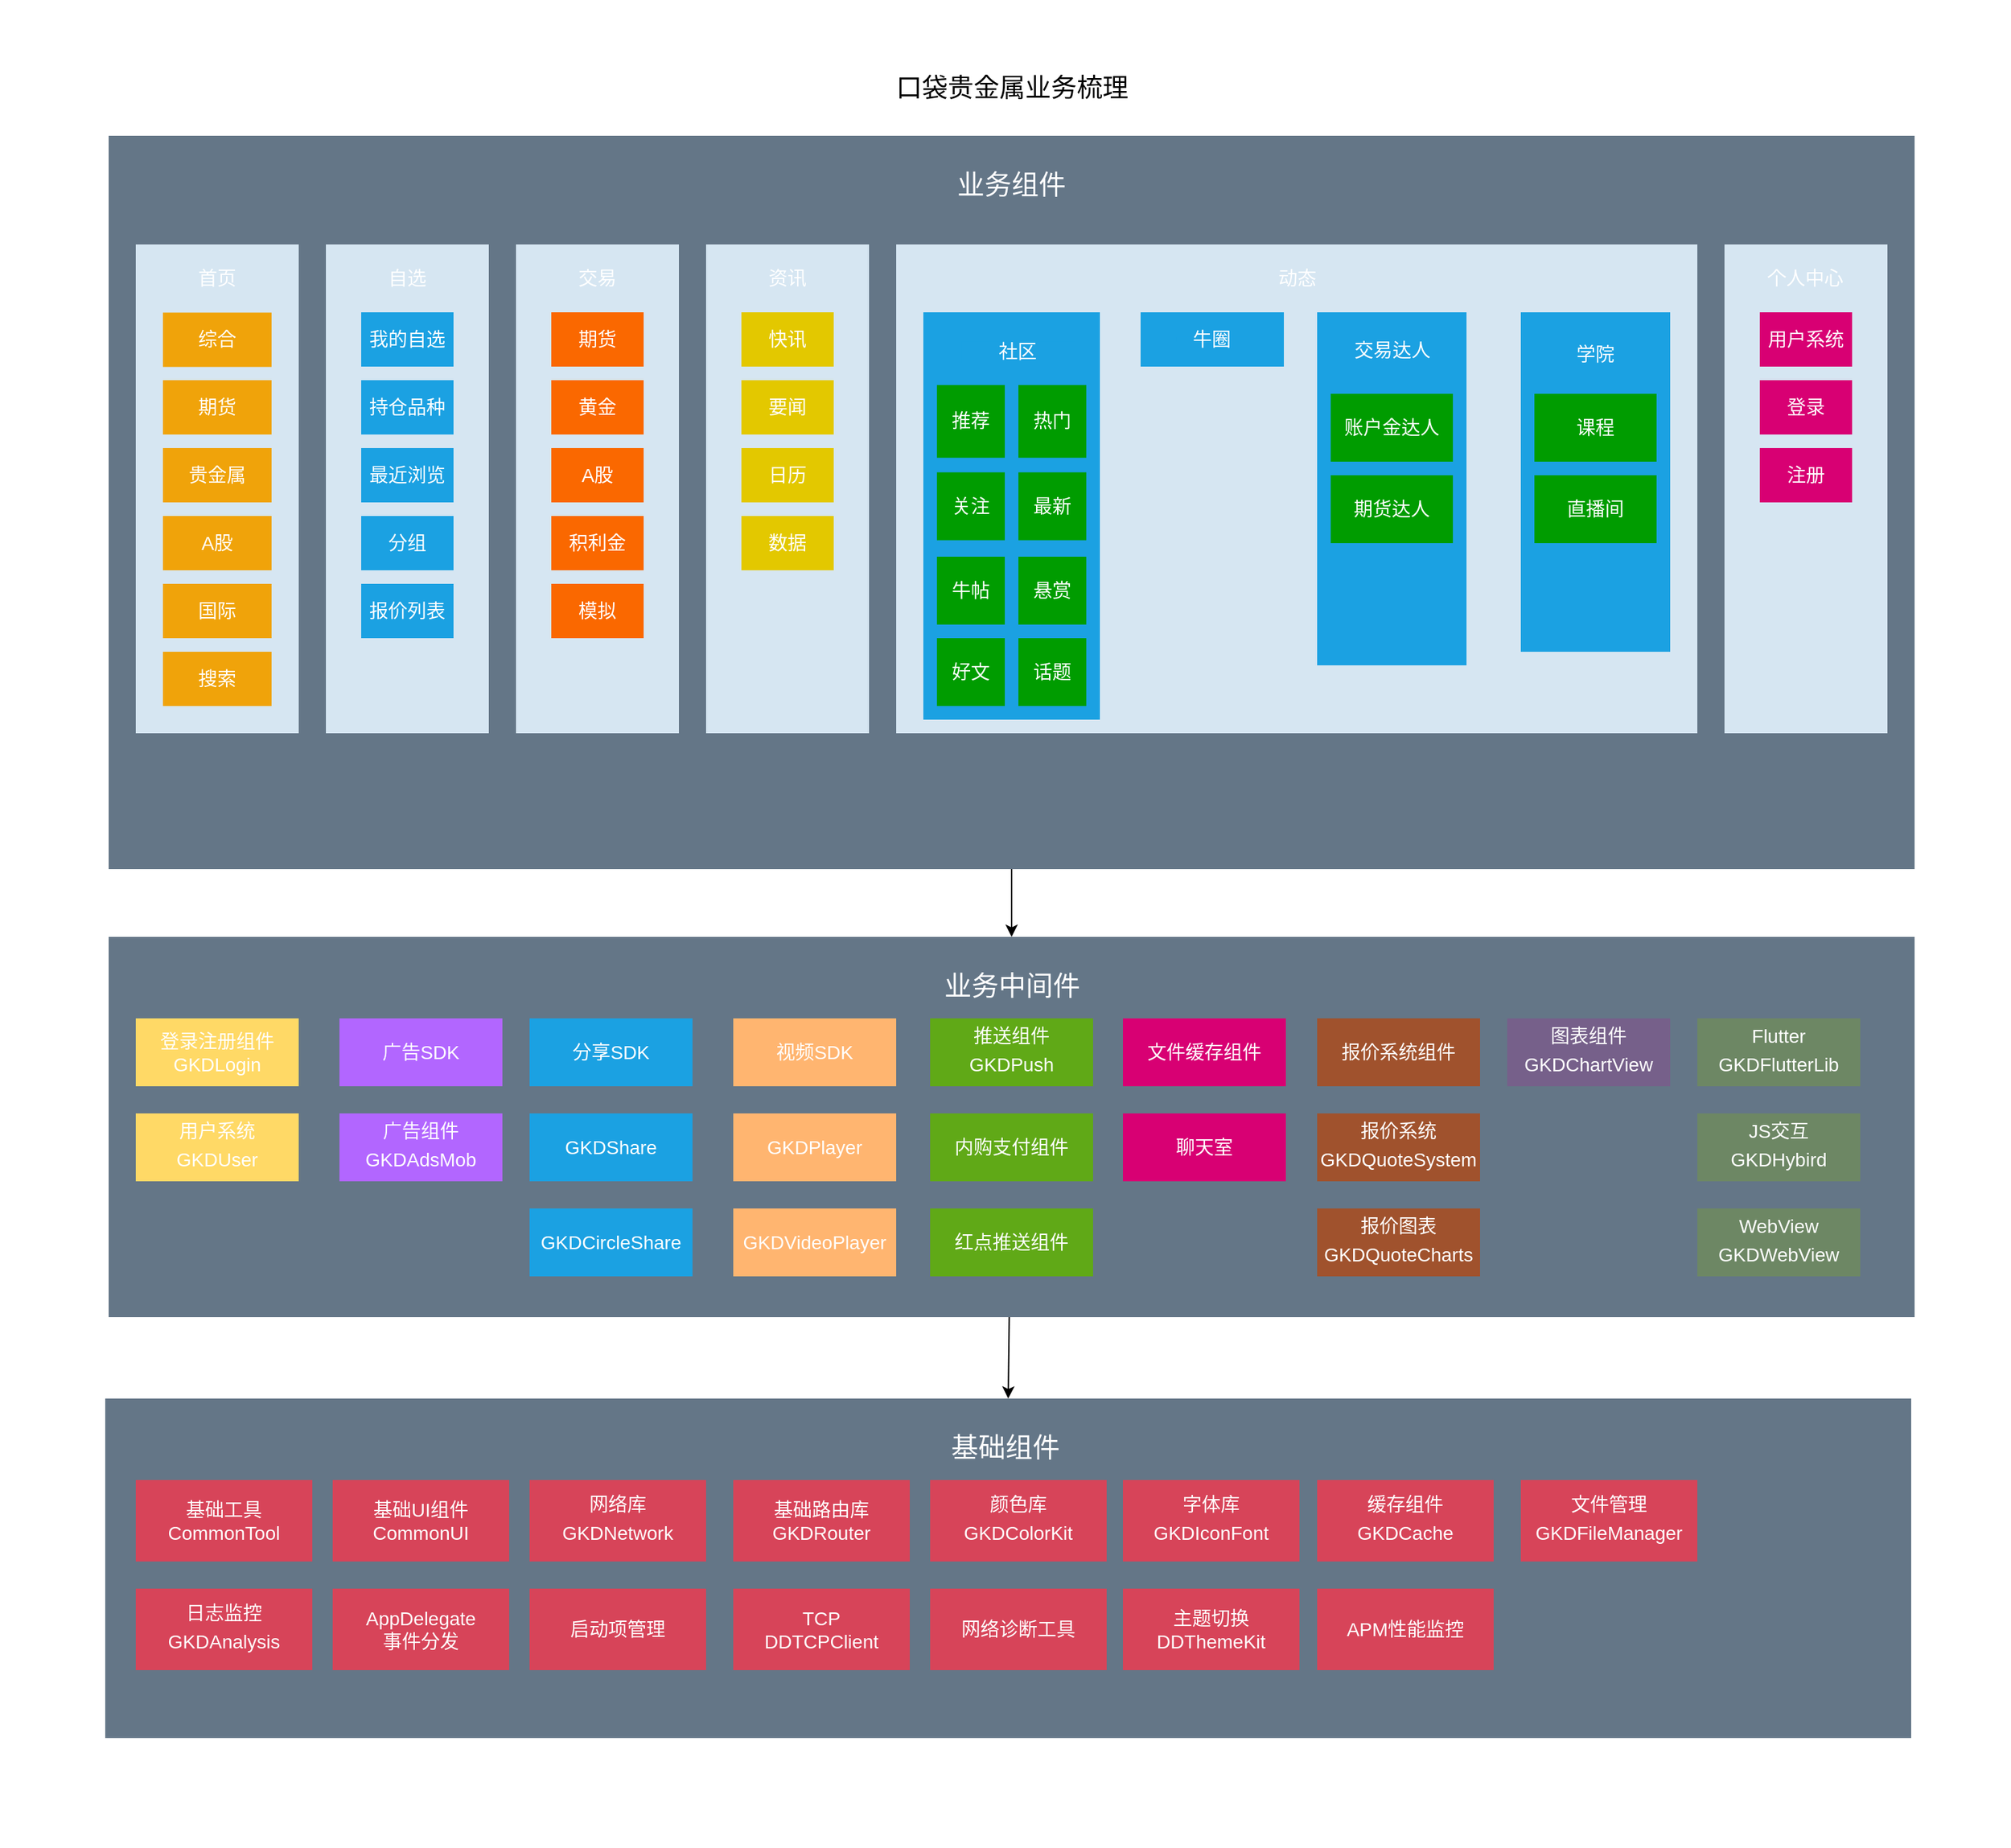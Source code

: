 <mxfile version="17.4.0" type="github">
  <diagram id="31p98_oL__xW8jrO6pc7" name="第 1 页">
    <mxGraphModel dx="1859" dy="2147" grid="1" gridSize="10" guides="1" tooltips="1" connect="1" arrows="1" fold="1" page="1" pageScale="1" pageWidth="827" pageHeight="1169" math="0" shadow="0">
      <root>
        <mxCell id="0" />
        <mxCell id="1" parent="0" />
        <mxCell id="XOXXFUQoiVnGKIvhB3Gf-1" value="" style="rounded=0;whiteSpace=wrap;html=1;fillColor=#647687;strokeColor=none;fontColor=#ffffff;" vertex="1" parent="1">
          <mxGeometry x="80" y="80" width="1330" height="540" as="geometry" />
        </mxCell>
        <mxCell id="XOXXFUQoiVnGKIvhB3Gf-2" value="" style="rounded=0;whiteSpace=wrap;html=1;fillColor=#647687;strokeColor=none;fontColor=#333333;" vertex="1" parent="1">
          <mxGeometry x="80" y="670" width="1330" height="280" as="geometry" />
        </mxCell>
        <mxCell id="XOXXFUQoiVnGKIvhB3Gf-3" value="" style="rounded=0;whiteSpace=wrap;html=1;fillColor=#647687;strokeColor=none;fontColor=#333333;" vertex="1" parent="1">
          <mxGeometry x="77.5" y="1010" width="1330" height="250" as="geometry" />
        </mxCell>
        <mxCell id="XOXXFUQoiVnGKIvhB3Gf-4" style="edgeStyle=orthogonalEdgeStyle;rounded=0;orthogonalLoop=1;jettySize=auto;html=1;exitX=0.5;exitY=1;exitDx=0;exitDy=0;" edge="1" parent="1" source="XOXXFUQoiVnGKIvhB3Gf-1" target="XOXXFUQoiVnGKIvhB3Gf-1">
          <mxGeometry relative="1" as="geometry" />
        </mxCell>
        <mxCell id="XOXXFUQoiVnGKIvhB3Gf-5" value="" style="endArrow=classic;html=1;rounded=0;entryX=0.5;entryY=0;entryDx=0;entryDy=0;" edge="1" parent="1" source="XOXXFUQoiVnGKIvhB3Gf-1" target="XOXXFUQoiVnGKIvhB3Gf-2">
          <mxGeometry width="50" height="50" relative="1" as="geometry">
            <mxPoint x="390" y="420" as="sourcePoint" />
            <mxPoint x="420" y="630" as="targetPoint" />
          </mxGeometry>
        </mxCell>
        <mxCell id="XOXXFUQoiVnGKIvhB3Gf-6" value="" style="endArrow=classic;html=1;rounded=0;entryX=0.5;entryY=0;entryDx=0;entryDy=0;" edge="1" parent="1" source="XOXXFUQoiVnGKIvhB3Gf-2" target="XOXXFUQoiVnGKIvhB3Gf-3">
          <mxGeometry width="50" height="50" relative="1" as="geometry">
            <mxPoint x="419.5" y="920" as="sourcePoint" />
            <mxPoint x="419.5" y="1000" as="targetPoint" />
          </mxGeometry>
        </mxCell>
        <mxCell id="XOXXFUQoiVnGKIvhB3Gf-7" value="&lt;font style=&quot;font-size: 19px&quot;&gt;口袋贵金属业务梳理&lt;/font&gt;" style="text;html=1;strokeColor=none;fillColor=none;align=center;verticalAlign=middle;whiteSpace=wrap;rounded=0;" vertex="1" parent="1">
          <mxGeometry x="622.5" y="30" width="245" height="30" as="geometry" />
        </mxCell>
        <mxCell id="XOXXFUQoiVnGKIvhB3Gf-8" value="&lt;font style=&quot;font-size: 20px;&quot;&gt;业务组件&lt;/font&gt;" style="text;html=1;strokeColor=none;fillColor=none;align=center;verticalAlign=middle;whiteSpace=wrap;rounded=0;fontSize=20;fontColor=#FFFFFF;" vertex="1" parent="1">
          <mxGeometry x="680" y="100" width="130" height="30" as="geometry" />
        </mxCell>
        <mxCell id="XOXXFUQoiVnGKIvhB3Gf-31" value="" style="group" vertex="1" connectable="0" parent="1">
          <mxGeometry x="100" y="160" width="100" height="360" as="geometry" />
        </mxCell>
        <mxCell id="XOXXFUQoiVnGKIvhB3Gf-9" value="" style="rounded=0;whiteSpace=wrap;html=1;fontSize=17;fontColor=#333333;fillColor=#D6E6F2;strokeColor=none;" vertex="1" parent="XOXXFUQoiVnGKIvhB3Gf-31">
          <mxGeometry width="120" height="360.0" as="geometry" />
        </mxCell>
        <mxCell id="XOXXFUQoiVnGKIvhB3Gf-10" value="&lt;font style=&quot;font-size: 14px&quot; color=&quot;#ffffff&quot;&gt;首页&lt;/font&gt;" style="text;html=1;strokeColor=none;fillColor=none;align=center;verticalAlign=middle;whiteSpace=wrap;rounded=0;fontSize=17;fontColor=#000000;" vertex="1" parent="XOXXFUQoiVnGKIvhB3Gf-31">
          <mxGeometry x="45" y="10" width="30" height="30" as="geometry" />
        </mxCell>
        <mxCell id="XOXXFUQoiVnGKIvhB3Gf-163" value="&lt;font color=&quot;#ffffff&quot;&gt;综合&lt;/font&gt;" style="text;html=1;strokeColor=none;fillColor=#f0a30a;align=center;verticalAlign=middle;whiteSpace=wrap;rounded=0;glass=0;fontSize=14;fontColor=#000000;" vertex="1" parent="XOXXFUQoiVnGKIvhB3Gf-31">
          <mxGeometry x="20" y="50.233" width="80" height="40" as="geometry" />
        </mxCell>
        <mxCell id="XOXXFUQoiVnGKIvhB3Gf-165" value="&lt;font color=&quot;#ffffff&quot;&gt;期货&lt;/font&gt;" style="text;html=1;strokeColor=none;fillColor=#f0a30a;align=center;verticalAlign=middle;whiteSpace=wrap;rounded=0;glass=0;fontSize=14;fontColor=#000000;" vertex="1" parent="XOXXFUQoiVnGKIvhB3Gf-31">
          <mxGeometry x="20" y="100" width="80" height="40" as="geometry" />
        </mxCell>
        <mxCell id="XOXXFUQoiVnGKIvhB3Gf-167" value="&lt;font color=&quot;#ffffff&quot;&gt;贵金属&lt;/font&gt;" style="text;html=1;strokeColor=none;fillColor=#f0a30a;align=center;verticalAlign=middle;whiteSpace=wrap;rounded=0;glass=0;fontSize=14;fontColor=#000000;" vertex="1" parent="XOXXFUQoiVnGKIvhB3Gf-31">
          <mxGeometry x="20" y="150" width="80" height="40" as="geometry" />
        </mxCell>
        <mxCell id="XOXXFUQoiVnGKIvhB3Gf-168" value="&lt;font color=&quot;#ffffff&quot;&gt;A股&lt;/font&gt;" style="text;html=1;strokeColor=none;fillColor=#f0a30a;align=center;verticalAlign=middle;whiteSpace=wrap;rounded=0;glass=0;fontSize=14;fontColor=#000000;" vertex="1" parent="XOXXFUQoiVnGKIvhB3Gf-31">
          <mxGeometry x="20" y="200" width="80" height="40" as="geometry" />
        </mxCell>
        <mxCell id="XOXXFUQoiVnGKIvhB3Gf-169" value="&lt;font color=&quot;#ffffff&quot;&gt;国际&lt;/font&gt;" style="text;html=1;strokeColor=none;fillColor=#f0a30a;align=center;verticalAlign=middle;whiteSpace=wrap;rounded=0;glass=0;fontSize=14;fontColor=#000000;" vertex="1" parent="XOXXFUQoiVnGKIvhB3Gf-31">
          <mxGeometry x="20" y="250" width="80" height="40" as="geometry" />
        </mxCell>
        <mxCell id="XOXXFUQoiVnGKIvhB3Gf-170" value="&lt;font color=&quot;#ffffff&quot;&gt;搜索&lt;/font&gt;" style="text;html=1;strokeColor=none;fillColor=#f0a30a;align=center;verticalAlign=middle;whiteSpace=wrap;rounded=0;glass=0;fontSize=14;fontColor=#000000;" vertex="1" parent="XOXXFUQoiVnGKIvhB3Gf-31">
          <mxGeometry x="20" y="300" width="80" height="40" as="geometry" />
        </mxCell>
        <mxCell id="XOXXFUQoiVnGKIvhB3Gf-32" value="" style="group" vertex="1" connectable="0" parent="1">
          <mxGeometry x="240" y="160" width="120" height="360" as="geometry" />
        </mxCell>
        <mxCell id="XOXXFUQoiVnGKIvhB3Gf-33" value="" style="rounded=0;whiteSpace=wrap;html=1;fontSize=17;fontColor=#333333;fillColor=#D6E6F2;strokeColor=none;" vertex="1" parent="XOXXFUQoiVnGKIvhB3Gf-32">
          <mxGeometry width="120" height="360" as="geometry" />
        </mxCell>
        <mxCell id="XOXXFUQoiVnGKIvhB3Gf-34" value="&lt;span style=&quot;font-size: 14px&quot;&gt;&lt;font color=&quot;#ffffff&quot;&gt;自选&lt;/font&gt;&lt;/span&gt;" style="text;html=1;strokeColor=none;fillColor=none;align=center;verticalAlign=middle;whiteSpace=wrap;rounded=0;fontSize=17;fontColor=#000000;" vertex="1" parent="XOXXFUQoiVnGKIvhB3Gf-32">
          <mxGeometry x="42" y="10" width="36.0" height="30" as="geometry" />
        </mxCell>
        <mxCell id="XOXXFUQoiVnGKIvhB3Gf-171" value="我的自选" style="text;html=1;strokeColor=none;fillColor=#1ba1e2;align=center;verticalAlign=middle;whiteSpace=wrap;rounded=0;glass=0;fontSize=14;fontColor=#ffffff;" vertex="1" parent="XOXXFUQoiVnGKIvhB3Gf-32">
          <mxGeometry x="26" y="50" width="68" height="40" as="geometry" />
        </mxCell>
        <mxCell id="XOXXFUQoiVnGKIvhB3Gf-172" value="持仓品种" style="text;html=1;strokeColor=none;fillColor=#1ba1e2;align=center;verticalAlign=middle;whiteSpace=wrap;rounded=0;glass=0;fontSize=14;fontColor=#ffffff;" vertex="1" parent="XOXXFUQoiVnGKIvhB3Gf-32">
          <mxGeometry x="26" y="100" width="68" height="40" as="geometry" />
        </mxCell>
        <mxCell id="XOXXFUQoiVnGKIvhB3Gf-173" value="最近浏览" style="text;html=1;strokeColor=none;fillColor=#1ba1e2;align=center;verticalAlign=middle;whiteSpace=wrap;rounded=0;glass=0;fontSize=14;fontColor=#ffffff;" vertex="1" parent="XOXXFUQoiVnGKIvhB3Gf-32">
          <mxGeometry x="26" y="150" width="68" height="40" as="geometry" />
        </mxCell>
        <mxCell id="XOXXFUQoiVnGKIvhB3Gf-174" value="分组" style="text;html=1;strokeColor=none;fillColor=#1ba1e2;align=center;verticalAlign=middle;whiteSpace=wrap;rounded=0;glass=0;fontSize=14;fontColor=#ffffff;" vertex="1" parent="XOXXFUQoiVnGKIvhB3Gf-32">
          <mxGeometry x="26" y="200" width="68" height="40" as="geometry" />
        </mxCell>
        <mxCell id="XOXXFUQoiVnGKIvhB3Gf-175" value="报价列表" style="text;html=1;strokeColor=none;fillColor=#1ba1e2;align=center;verticalAlign=middle;whiteSpace=wrap;rounded=0;glass=0;fontSize=14;fontColor=#ffffff;" vertex="1" parent="XOXXFUQoiVnGKIvhB3Gf-32">
          <mxGeometry x="26" y="250" width="68" height="40" as="geometry" />
        </mxCell>
        <mxCell id="XOXXFUQoiVnGKIvhB3Gf-86" value="" style="group;fillColor=#1B1D1F;strokeColor=none;" vertex="1" connectable="0" parent="1">
          <mxGeometry x="660" y="160" width="590" height="360" as="geometry" />
        </mxCell>
        <mxCell id="XOXXFUQoiVnGKIvhB3Gf-87" value="" style="rounded=0;whiteSpace=wrap;html=1;fontSize=17;fillColor=#D6E6F2;strokeColor=none;" vertex="1" parent="XOXXFUQoiVnGKIvhB3Gf-86">
          <mxGeometry width="590" height="360" as="geometry" />
        </mxCell>
        <mxCell id="XOXXFUQoiVnGKIvhB3Gf-88" value="&lt;font style=&quot;font-size: 14px&quot; color=&quot;#ffffff&quot;&gt;动态&lt;/font&gt;" style="text;html=1;strokeColor=none;fillColor=none;align=center;verticalAlign=middle;whiteSpace=wrap;rounded=0;fontSize=17;fontColor=#000000;" vertex="1" parent="XOXXFUQoiVnGKIvhB3Gf-86">
          <mxGeometry x="206.5" y="10" width="177.0" height="30" as="geometry" />
        </mxCell>
        <mxCell id="XOXXFUQoiVnGKIvhB3Gf-92" value="" style="group;fillColor=#1ba1e2;strokeColor=none;rounded=0;glass=0;fontColor=#ffffff;" vertex="1" connectable="0" parent="XOXXFUQoiVnGKIvhB3Gf-86">
          <mxGeometry x="180" y="50" width="105.5" height="40" as="geometry" />
        </mxCell>
        <mxCell id="XOXXFUQoiVnGKIvhB3Gf-94" value="牛圈" style="text;html=1;strokeColor=none;fillColor=#1ba1e2;align=center;verticalAlign=middle;whiteSpace=wrap;rounded=0;fontSize=14;fontColor=#ffffff;" vertex="1" parent="XOXXFUQoiVnGKIvhB3Gf-92">
          <mxGeometry x="26.37" y="18.333" width="52.75" height="3.333" as="geometry" />
        </mxCell>
        <mxCell id="XOXXFUQoiVnGKIvhB3Gf-95" value="" style="group" vertex="1" connectable="0" parent="XOXXFUQoiVnGKIvhB3Gf-86">
          <mxGeometry x="310" y="50" width="110" height="260" as="geometry" />
        </mxCell>
        <mxCell id="XOXXFUQoiVnGKIvhB3Gf-96" value="" style="rounded=0;whiteSpace=wrap;html=1;fontSize=14;fillColor=#1ba1e2;strokeColor=none;fontColor=#ffffff;" vertex="1" parent="XOXXFUQoiVnGKIvhB3Gf-95">
          <mxGeometry width="110" height="260" as="geometry" />
        </mxCell>
        <mxCell id="XOXXFUQoiVnGKIvhB3Gf-97" value="交易达人" style="text;html=1;strokeColor=none;fillColor=none;align=center;verticalAlign=middle;whiteSpace=wrap;rounded=0;fontSize=14;fontColor=#FFFFFF;" vertex="1" parent="XOXXFUQoiVnGKIvhB3Gf-95">
          <mxGeometry x="13.75" y="20" width="82.5" height="15" as="geometry" />
        </mxCell>
        <mxCell id="XOXXFUQoiVnGKIvhB3Gf-207" value="账户金达人" style="text;html=1;strokeColor=none;fillColor=#009C00;align=center;verticalAlign=middle;whiteSpace=wrap;rounded=0;glass=0;fontSize=14;fontColor=#ffffff;" vertex="1" parent="XOXXFUQoiVnGKIvhB3Gf-95">
          <mxGeometry x="10" y="60" width="90" height="50" as="geometry" />
        </mxCell>
        <mxCell id="XOXXFUQoiVnGKIvhB3Gf-232" value="期货达人" style="text;html=1;strokeColor=none;fillColor=#009C00;align=center;verticalAlign=middle;whiteSpace=wrap;rounded=0;glass=0;fontSize=14;fontColor=#ffffff;" vertex="1" parent="XOXXFUQoiVnGKIvhB3Gf-95">
          <mxGeometry x="10" y="120" width="90" height="50" as="geometry" />
        </mxCell>
        <mxCell id="XOXXFUQoiVnGKIvhB3Gf-98" value="" style="group" vertex="1" connectable="0" parent="XOXXFUQoiVnGKIvhB3Gf-86">
          <mxGeometry x="460" y="50" width="110" height="250" as="geometry" />
        </mxCell>
        <mxCell id="XOXXFUQoiVnGKIvhB3Gf-99" value="" style="rounded=0;whiteSpace=wrap;html=1;fontSize=14;fillColor=#1ba1e2;strokeColor=none;fontColor=#ffffff;" vertex="1" parent="XOXXFUQoiVnGKIvhB3Gf-98">
          <mxGeometry width="110" height="250" as="geometry" />
        </mxCell>
        <mxCell id="XOXXFUQoiVnGKIvhB3Gf-100" value="学院" style="text;html=1;strokeColor=none;fillColor=none;align=center;verticalAlign=middle;whiteSpace=wrap;rounded=0;fontSize=14;fontColor=#FFFFFF;" vertex="1" parent="XOXXFUQoiVnGKIvhB3Gf-98">
          <mxGeometry x="22" width="66" height="62.5" as="geometry" />
        </mxCell>
        <mxCell id="XOXXFUQoiVnGKIvhB3Gf-137" value="课程" style="text;html=1;strokeColor=none;fillColor=#009C00;align=center;verticalAlign=middle;whiteSpace=wrap;rounded=0;glass=0;fontSize=14;fontColor=#ffffff;" vertex="1" parent="XOXXFUQoiVnGKIvhB3Gf-98">
          <mxGeometry x="10.0" y="60" width="90" height="50" as="geometry" />
        </mxCell>
        <mxCell id="XOXXFUQoiVnGKIvhB3Gf-161" value="直播间" style="text;html=1;strokeColor=none;fillColor=#009C00;align=center;verticalAlign=middle;whiteSpace=wrap;rounded=0;glass=0;fontSize=14;fontColor=#ffffff;" vertex="1" parent="XOXXFUQoiVnGKIvhB3Gf-98">
          <mxGeometry x="10.0" y="120" width="90" height="50" as="geometry" />
        </mxCell>
        <mxCell id="XOXXFUQoiVnGKIvhB3Gf-89" value="" style="group;fillColor=none;" vertex="1" connectable="0" parent="XOXXFUQoiVnGKIvhB3Gf-86">
          <mxGeometry x="20" y="50" width="140" height="300" as="geometry" />
        </mxCell>
        <mxCell id="XOXXFUQoiVnGKIvhB3Gf-90" value="" style="rounded=0;whiteSpace=wrap;html=1;fontSize=14;fillColor=#1ba1e2;strokeColor=none;fontColor=#ffffff;" vertex="1" parent="XOXXFUQoiVnGKIvhB3Gf-89">
          <mxGeometry width="130" height="300" as="geometry" />
        </mxCell>
        <mxCell id="XOXXFUQoiVnGKIvhB3Gf-91" value="社区" style="text;html=1;strokeColor=none;fillColor=#1ba1e2;align=center;verticalAlign=middle;whiteSpace=wrap;rounded=0;fontSize=14;fontColor=#ffffff;spacing=0;" vertex="1" parent="XOXXFUQoiVnGKIvhB3Gf-89">
          <mxGeometry x="28.416" y="21.429" width="83.168" height="16.071" as="geometry" />
        </mxCell>
        <mxCell id="XOXXFUQoiVnGKIvhB3Gf-122" value="推荐" style="text;html=1;strokeColor=none;fillColor=#009C00;align=center;verticalAlign=middle;whiteSpace=wrap;rounded=0;glass=0;fontSize=14;fontColor=#ffffff;" vertex="1" parent="XOXXFUQoiVnGKIvhB3Gf-89">
          <mxGeometry x="10" y="53.571" width="50" height="53.571" as="geometry" />
        </mxCell>
        <mxCell id="XOXXFUQoiVnGKIvhB3Gf-125" value="热门" style="text;html=1;strokeColor=none;fillColor=#009C00;align=center;verticalAlign=middle;whiteSpace=wrap;rounded=0;glass=0;fontSize=14;fontColor=#ffffff;" vertex="1" parent="XOXXFUQoiVnGKIvhB3Gf-89">
          <mxGeometry x="70" y="53.571" width="50" height="53.571" as="geometry" />
        </mxCell>
        <mxCell id="XOXXFUQoiVnGKIvhB3Gf-126" value="关注" style="text;html=1;strokeColor=none;fillColor=#009C00;align=center;verticalAlign=middle;whiteSpace=wrap;rounded=0;glass=0;fontSize=14;fontColor=#ffffff;" vertex="1" parent="XOXXFUQoiVnGKIvhB3Gf-89">
          <mxGeometry x="10" y="117.853" width="50" height="50" as="geometry" />
        </mxCell>
        <mxCell id="XOXXFUQoiVnGKIvhB3Gf-127" value="最新" style="text;html=1;strokeColor=none;fillColor=#009C00;align=center;verticalAlign=middle;whiteSpace=wrap;rounded=0;glass=0;fontSize=14;fontColor=#ffffff;" vertex="1" parent="XOXXFUQoiVnGKIvhB3Gf-89">
          <mxGeometry x="70" y="117.853" width="50" height="50" as="geometry" />
        </mxCell>
        <mxCell id="XOXXFUQoiVnGKIvhB3Gf-128" value="牛帖" style="text;html=1;strokeColor=none;fillColor=#009C00;align=center;verticalAlign=middle;whiteSpace=wrap;rounded=0;glass=0;fontSize=14;fontColor=#ffffff;" vertex="1" parent="XOXXFUQoiVnGKIvhB3Gf-89">
          <mxGeometry x="10" y="179.999" width="50" height="50" as="geometry" />
        </mxCell>
        <mxCell id="XOXXFUQoiVnGKIvhB3Gf-129" value="悬赏" style="text;html=1;strokeColor=none;fillColor=#009C00;align=center;verticalAlign=middle;whiteSpace=wrap;rounded=0;glass=0;fontSize=14;fontColor=#ffffff;" vertex="1" parent="XOXXFUQoiVnGKIvhB3Gf-89">
          <mxGeometry x="70" y="179.999" width="50" height="50" as="geometry" />
        </mxCell>
        <mxCell id="XOXXFUQoiVnGKIvhB3Gf-134" value="好文" style="text;html=1;strokeColor=none;fillColor=#009C00;align=center;verticalAlign=middle;whiteSpace=wrap;rounded=0;glass=0;fontSize=14;fontColor=#ffffff;" vertex="1" parent="XOXXFUQoiVnGKIvhB3Gf-89">
          <mxGeometry x="10" y="240.004" width="50" height="50" as="geometry" />
        </mxCell>
        <mxCell id="XOXXFUQoiVnGKIvhB3Gf-233" value="话题" style="text;html=1;strokeColor=none;fillColor=#009C00;align=center;verticalAlign=middle;whiteSpace=wrap;rounded=0;glass=0;fontSize=14;fontColor=#ffffff;" vertex="1" parent="XOXXFUQoiVnGKIvhB3Gf-89">
          <mxGeometry x="70" y="240.004" width="50" height="50" as="geometry" />
        </mxCell>
        <mxCell id="XOXXFUQoiVnGKIvhB3Gf-176" value="" style="group" vertex="1" connectable="0" parent="1">
          <mxGeometry x="380" y="160" width="120" height="360" as="geometry" />
        </mxCell>
        <mxCell id="XOXXFUQoiVnGKIvhB3Gf-177" value="" style="rounded=0;whiteSpace=wrap;html=1;fontSize=17;fontColor=#333333;fillColor=#D6E6F2;strokeColor=none;" vertex="1" parent="XOXXFUQoiVnGKIvhB3Gf-176">
          <mxGeometry width="120" height="360" as="geometry" />
        </mxCell>
        <mxCell id="XOXXFUQoiVnGKIvhB3Gf-178" value="&lt;span style=&quot;font-size: 14px&quot;&gt;&lt;font color=&quot;#ffffff&quot;&gt;交易&lt;/font&gt;&lt;/span&gt;" style="text;html=1;strokeColor=none;fillColor=none;align=center;verticalAlign=middle;whiteSpace=wrap;rounded=0;fontSize=17;fontColor=#000000;" vertex="1" parent="XOXXFUQoiVnGKIvhB3Gf-176">
          <mxGeometry x="42" y="10" width="36.0" height="30" as="geometry" />
        </mxCell>
        <mxCell id="XOXXFUQoiVnGKIvhB3Gf-179" value="&lt;font color=&quot;#ffffff&quot;&gt;期货&lt;/font&gt;" style="text;html=1;strokeColor=none;fillColor=#fa6800;align=center;verticalAlign=middle;whiteSpace=wrap;rounded=0;glass=0;fontSize=14;fontColor=#000000;" vertex="1" parent="XOXXFUQoiVnGKIvhB3Gf-176">
          <mxGeometry x="26" y="50" width="68" height="40" as="geometry" />
        </mxCell>
        <mxCell id="XOXXFUQoiVnGKIvhB3Gf-180" value="&lt;font color=&quot;#ffffff&quot;&gt;黄金&lt;/font&gt;" style="text;html=1;strokeColor=none;fillColor=#fa6800;align=center;verticalAlign=middle;whiteSpace=wrap;rounded=0;glass=0;fontSize=14;fontColor=#000000;" vertex="1" parent="XOXXFUQoiVnGKIvhB3Gf-176">
          <mxGeometry x="26" y="100" width="68" height="40" as="geometry" />
        </mxCell>
        <mxCell id="XOXXFUQoiVnGKIvhB3Gf-181" value="&lt;font color=&quot;#ffffff&quot;&gt;A股&lt;/font&gt;" style="text;html=1;strokeColor=none;fillColor=#fa6800;align=center;verticalAlign=middle;whiteSpace=wrap;rounded=0;glass=0;fontSize=14;fontColor=#000000;" vertex="1" parent="XOXXFUQoiVnGKIvhB3Gf-176">
          <mxGeometry x="26" y="150" width="68" height="40" as="geometry" />
        </mxCell>
        <mxCell id="XOXXFUQoiVnGKIvhB3Gf-182" value="&lt;font color=&quot;#ffffff&quot;&gt;积利金&lt;/font&gt;" style="text;html=1;strokeColor=none;fillColor=#fa6800;align=center;verticalAlign=middle;whiteSpace=wrap;rounded=0;glass=0;fontSize=14;fontColor=#000000;" vertex="1" parent="XOXXFUQoiVnGKIvhB3Gf-176">
          <mxGeometry x="26" y="200" width="68" height="40" as="geometry" />
        </mxCell>
        <mxCell id="XOXXFUQoiVnGKIvhB3Gf-183" value="&lt;font color=&quot;#ffffff&quot;&gt;模拟&lt;/font&gt;" style="text;html=1;strokeColor=none;fillColor=#fa6800;align=center;verticalAlign=middle;whiteSpace=wrap;rounded=0;glass=0;fontSize=14;fontColor=#000000;" vertex="1" parent="XOXXFUQoiVnGKIvhB3Gf-176">
          <mxGeometry x="26" y="250" width="68" height="40" as="geometry" />
        </mxCell>
        <mxCell id="XOXXFUQoiVnGKIvhB3Gf-184" value="" style="group" vertex="1" connectable="0" parent="1">
          <mxGeometry x="520" y="160" width="120" height="360" as="geometry" />
        </mxCell>
        <mxCell id="XOXXFUQoiVnGKIvhB3Gf-185" value="" style="rounded=0;whiteSpace=wrap;html=1;fontSize=17;fontColor=#333333;fillColor=#D6E6F2;strokeColor=none;" vertex="1" parent="XOXXFUQoiVnGKIvhB3Gf-184">
          <mxGeometry width="120" height="360" as="geometry" />
        </mxCell>
        <mxCell id="XOXXFUQoiVnGKIvhB3Gf-186" value="&lt;span style=&quot;font-size: 14px&quot;&gt;&lt;font color=&quot;#ffffff&quot;&gt;资讯&lt;/font&gt;&lt;/span&gt;" style="text;html=1;strokeColor=none;fillColor=none;align=center;verticalAlign=middle;whiteSpace=wrap;rounded=0;fontSize=17;fontColor=#000000;" vertex="1" parent="XOXXFUQoiVnGKIvhB3Gf-184">
          <mxGeometry x="42" y="10" width="36.0" height="30" as="geometry" />
        </mxCell>
        <mxCell id="XOXXFUQoiVnGKIvhB3Gf-187" value="&lt;font color=&quot;#ffffff&quot;&gt;快讯&lt;/font&gt;" style="text;html=1;strokeColor=none;fillColor=#e3c800;align=center;verticalAlign=middle;whiteSpace=wrap;rounded=0;glass=0;fontSize=14;fontColor=#000000;" vertex="1" parent="XOXXFUQoiVnGKIvhB3Gf-184">
          <mxGeometry x="26" y="50" width="68" height="40" as="geometry" />
        </mxCell>
        <mxCell id="XOXXFUQoiVnGKIvhB3Gf-188" value="&lt;font color=&quot;#ffffff&quot;&gt;要闻&lt;/font&gt;" style="text;html=1;strokeColor=none;fillColor=#e3c800;align=center;verticalAlign=middle;whiteSpace=wrap;rounded=0;glass=0;fontSize=14;fontColor=#000000;" vertex="1" parent="XOXXFUQoiVnGKIvhB3Gf-184">
          <mxGeometry x="26" y="100" width="68" height="40" as="geometry" />
        </mxCell>
        <mxCell id="XOXXFUQoiVnGKIvhB3Gf-189" value="&lt;font color=&quot;#ffffff&quot;&gt;日历&lt;/font&gt;" style="text;html=1;strokeColor=none;fillColor=#e3c800;align=center;verticalAlign=middle;whiteSpace=wrap;rounded=0;glass=0;fontSize=14;fontColor=#000000;" vertex="1" parent="XOXXFUQoiVnGKIvhB3Gf-184">
          <mxGeometry x="26" y="150" width="68" height="40" as="geometry" />
        </mxCell>
        <mxCell id="XOXXFUQoiVnGKIvhB3Gf-190" value="&lt;font color=&quot;#ffffff&quot;&gt;数据&lt;/font&gt;" style="text;html=1;strokeColor=none;fillColor=#e3c800;align=center;verticalAlign=middle;whiteSpace=wrap;rounded=0;glass=0;fontSize=14;fontColor=#000000;" vertex="1" parent="XOXXFUQoiVnGKIvhB3Gf-184">
          <mxGeometry x="26" y="200" width="68" height="40" as="geometry" />
        </mxCell>
        <mxCell id="XOXXFUQoiVnGKIvhB3Gf-192" value="" style="group" vertex="1" connectable="0" parent="1">
          <mxGeometry x="1270" y="160" width="120" height="360" as="geometry" />
        </mxCell>
        <mxCell id="XOXXFUQoiVnGKIvhB3Gf-193" value="" style="rounded=0;whiteSpace=wrap;html=1;fontSize=17;fontColor=#333333;fillColor=#D6E6F2;strokeColor=none;" vertex="1" parent="XOXXFUQoiVnGKIvhB3Gf-192">
          <mxGeometry width="120" height="360" as="geometry" />
        </mxCell>
        <mxCell id="XOXXFUQoiVnGKIvhB3Gf-194" value="&lt;span style=&quot;font-size: 14px&quot;&gt;&lt;font color=&quot;#ffffff&quot;&gt;个人中心&lt;/font&gt;&lt;/span&gt;" style="text;html=1;strokeColor=none;fillColor=none;align=center;verticalAlign=middle;whiteSpace=wrap;rounded=0;fontSize=17;fontColor=#000000;" vertex="1" parent="XOXXFUQoiVnGKIvhB3Gf-192">
          <mxGeometry x="26" y="10" width="67" height="30" as="geometry" />
        </mxCell>
        <mxCell id="XOXXFUQoiVnGKIvhB3Gf-195" value="用户系统" style="text;html=1;strokeColor=none;fillColor=#d80073;align=center;verticalAlign=middle;whiteSpace=wrap;rounded=0;glass=0;fontSize=14;fontColor=#ffffff;" vertex="1" parent="XOXXFUQoiVnGKIvhB3Gf-192">
          <mxGeometry x="26" y="50" width="68" height="40" as="geometry" />
        </mxCell>
        <mxCell id="XOXXFUQoiVnGKIvhB3Gf-196" value="登录" style="text;html=1;strokeColor=none;fillColor=#d80073;align=center;verticalAlign=middle;whiteSpace=wrap;rounded=0;glass=0;fontSize=14;fontColor=#ffffff;" vertex="1" parent="XOXXFUQoiVnGKIvhB3Gf-192">
          <mxGeometry x="26" y="100" width="68" height="40" as="geometry" />
        </mxCell>
        <mxCell id="XOXXFUQoiVnGKIvhB3Gf-197" value="注册" style="text;html=1;strokeColor=none;fillColor=#d80073;align=center;verticalAlign=middle;whiteSpace=wrap;rounded=0;glass=0;fontSize=14;fontColor=#ffffff;" vertex="1" parent="XOXXFUQoiVnGKIvhB3Gf-192">
          <mxGeometry x="26" y="150" width="68" height="40" as="geometry" />
        </mxCell>
        <mxCell id="XOXXFUQoiVnGKIvhB3Gf-238" value="业务中间件&lt;br&gt;" style="text;html=1;strokeColor=none;fillColor=none;align=center;verticalAlign=middle;whiteSpace=wrap;rounded=0;glass=0;labelBackgroundColor=none;fontSize=20;fontColor=#FFFFFF;" vertex="1" parent="1">
          <mxGeometry x="682.5" y="690" width="125" height="30" as="geometry" />
        </mxCell>
        <mxCell id="XOXXFUQoiVnGKIvhB3Gf-239" value="&lt;font color=&quot;#ffffff&quot;&gt;登录注册组件&lt;br style=&quot;font-size: 14px&quot;&gt;GKDLogin&lt;/font&gt;" style="text;html=1;strokeColor=none;fillColor=#FFD966;align=center;verticalAlign=middle;whiteSpace=wrap;rounded=0;glass=0;labelBackgroundColor=none;fontSize=14;fontColor=#1B1D1F;" vertex="1" parent="1">
          <mxGeometry x="100" y="730" width="120" height="50" as="geometry" />
        </mxCell>
        <mxCell id="XOXXFUQoiVnGKIvhB3Gf-240" value="&lt;font color=&quot;#ffffff&quot;&gt;广告SDK&lt;/font&gt;" style="text;html=1;strokeColor=none;fillColor=#B266FF;align=center;verticalAlign=middle;whiteSpace=wrap;rounded=0;glass=0;labelBackgroundColor=none;fontSize=14;fontColor=#1B1D1F;" vertex="1" parent="1">
          <mxGeometry x="250" y="730" width="120" height="50" as="geometry" />
        </mxCell>
        <mxCell id="XOXXFUQoiVnGKIvhB3Gf-241" value="&lt;font color=&quot;#ffffff&quot;&gt;广告组件&lt;br&gt;&lt;/font&gt;&lt;div style=&quot;text-align: left ; line-height: 1.75&quot;&gt;&lt;font color=&quot;#ffffff&quot;&gt;GKDAdsMob&lt;/font&gt;&lt;/div&gt;" style="text;html=1;strokeColor=none;fillColor=#B266FF;align=center;verticalAlign=middle;whiteSpace=wrap;rounded=0;glass=0;labelBackgroundColor=none;fontSize=14;fontColor=#1B1D1F;" vertex="1" parent="1">
          <mxGeometry x="250" y="800" width="120" height="50" as="geometry" />
        </mxCell>
        <mxCell id="XOXXFUQoiVnGKIvhB3Gf-242" value="分享SDK" style="text;html=1;strokeColor=none;fillColor=#1ba1e2;align=center;verticalAlign=middle;whiteSpace=wrap;rounded=0;glass=0;labelBackgroundColor=none;fontSize=14;fontColor=#ffffff;" vertex="1" parent="1">
          <mxGeometry x="390" y="730" width="120" height="50" as="geometry" />
        </mxCell>
        <mxCell id="XOXXFUQoiVnGKIvhB3Gf-243" value="&lt;div style=&quot;line-height: 1.75&quot;&gt;GKDShare&lt;/div&gt;" style="text;html=1;strokeColor=none;fillColor=#1ba1e2;align=center;verticalAlign=middle;whiteSpace=wrap;rounded=0;glass=0;labelBackgroundColor=none;fontSize=14;fontColor=#ffffff;" vertex="1" parent="1">
          <mxGeometry x="390" y="800" width="120" height="50" as="geometry" />
        </mxCell>
        <mxCell id="XOXXFUQoiVnGKIvhB3Gf-244" value="&lt;font color=&quot;#ffffff&quot;&gt;视频SDK&lt;/font&gt;" style="text;html=1;strokeColor=none;fillColor=#FFB570;align=center;verticalAlign=middle;whiteSpace=wrap;rounded=0;glass=0;labelBackgroundColor=none;fontSize=14;fontColor=#1B1D1F;" vertex="1" parent="1">
          <mxGeometry x="540" y="730" width="120" height="50" as="geometry" />
        </mxCell>
        <mxCell id="XOXXFUQoiVnGKIvhB3Gf-245" value="&lt;div style=&quot;text-align: left ; line-height: 1.75&quot;&gt;&lt;font color=&quot;#ffffff&quot;&gt;GKDPlayer&lt;/font&gt;&lt;/div&gt;" style="text;html=1;strokeColor=none;fillColor=#FFB570;align=center;verticalAlign=middle;whiteSpace=wrap;rounded=0;glass=0;labelBackgroundColor=none;fontSize=14;fontColor=#1B1D1F;" vertex="1" parent="1">
          <mxGeometry x="540" y="800" width="120" height="50" as="geometry" />
        </mxCell>
        <mxCell id="XOXXFUQoiVnGKIvhB3Gf-246" value="&lt;div style=&quot;text-align: left ; line-height: 1.75&quot;&gt;&lt;div style=&quot;line-height: 1.75&quot;&gt;&lt;font color=&quot;#ffffff&quot;&gt;GKDVideoPlayer&lt;/font&gt;&lt;/div&gt;&lt;/div&gt;" style="text;html=1;strokeColor=none;fillColor=#FFB570;align=center;verticalAlign=middle;whiteSpace=wrap;rounded=0;glass=0;labelBackgroundColor=none;fontSize=14;fontColor=#1B1D1F;" vertex="1" parent="1">
          <mxGeometry x="540" y="870" width="120" height="50" as="geometry" />
        </mxCell>
        <mxCell id="XOXXFUQoiVnGKIvhB3Gf-247" value="&lt;div style=&quot;line-height: 1.75&quot;&gt;&lt;span&gt;GKDCircleShare&lt;/span&gt;&lt;br&gt;&lt;/div&gt;" style="text;html=1;strokeColor=none;fillColor=#1ba1e2;align=center;verticalAlign=middle;whiteSpace=wrap;rounded=0;glass=0;labelBackgroundColor=none;fontSize=14;fontColor=#ffffff;" vertex="1" parent="1">
          <mxGeometry x="390" y="870" width="120" height="50" as="geometry" />
        </mxCell>
        <mxCell id="XOXXFUQoiVnGKIvhB3Gf-248" value="推送组件&lt;br&gt;&lt;div style=&quot;line-height: 1.75&quot;&gt;GKDPush&lt;/div&gt;" style="text;html=1;strokeColor=none;fillColor=#60a917;align=center;verticalAlign=middle;whiteSpace=wrap;rounded=0;glass=0;labelBackgroundColor=none;fontSize=14;fontColor=#ffffff;" vertex="1" parent="1">
          <mxGeometry x="685" y="730" width="120" height="50" as="geometry" />
        </mxCell>
        <mxCell id="XOXXFUQoiVnGKIvhB3Gf-249" value="内购支付组件" style="text;html=1;strokeColor=none;fillColor=#60a917;align=center;verticalAlign=middle;whiteSpace=wrap;rounded=0;glass=0;labelBackgroundColor=none;fontSize=14;fontColor=#ffffff;" vertex="1" parent="1">
          <mxGeometry x="685" y="800" width="120" height="50" as="geometry" />
        </mxCell>
        <mxCell id="XOXXFUQoiVnGKIvhB3Gf-250" value="红点推送组件" style="text;html=1;strokeColor=none;fillColor=#60a917;align=center;verticalAlign=middle;whiteSpace=wrap;rounded=0;glass=0;labelBackgroundColor=none;fontSize=14;fontColor=#ffffff;" vertex="1" parent="1">
          <mxGeometry x="685" y="870" width="120" height="50" as="geometry" />
        </mxCell>
        <mxCell id="XOXXFUQoiVnGKIvhB3Gf-251" value="报价系统组件" style="text;html=1;strokeColor=none;fillColor=#a0522d;align=center;verticalAlign=middle;whiteSpace=wrap;rounded=0;glass=0;labelBackgroundColor=none;fontSize=14;fontColor=#ffffff;" vertex="1" parent="1">
          <mxGeometry x="970" y="730" width="120" height="50" as="geometry" />
        </mxCell>
        <mxCell id="XOXXFUQoiVnGKIvhB3Gf-252" value="图表组件&lt;br&gt;&lt;div style=&quot;text-align: left ; line-height: 1.75&quot;&gt;GKDChartView&lt;/div&gt;" style="text;html=1;strokeColor=none;fillColor=#76608a;align=center;verticalAlign=middle;whiteSpace=wrap;rounded=0;glass=0;labelBackgroundColor=none;fontSize=14;fontColor=#ffffff;" vertex="1" parent="1">
          <mxGeometry x="1110" y="730" width="120" height="50" as="geometry" />
        </mxCell>
        <mxCell id="XOXXFUQoiVnGKIvhB3Gf-253" value="报价系统&lt;br&gt;&lt;div style=&quot;text-align: left ; line-height: 1.75&quot;&gt;GKDQuoteSystem&lt;/div&gt;" style="text;html=1;strokeColor=none;fillColor=#a0522d;align=center;verticalAlign=middle;whiteSpace=wrap;rounded=0;glass=0;labelBackgroundColor=none;fontSize=14;fontColor=#ffffff;" vertex="1" parent="1">
          <mxGeometry x="970" y="800" width="120" height="50" as="geometry" />
        </mxCell>
        <mxCell id="XOXXFUQoiVnGKIvhB3Gf-254" value="报价图表&lt;br&gt;&lt;div style=&quot;text-align: left ; line-height: 1.75&quot;&gt;&lt;div style=&quot;line-height: 1.75&quot;&gt;GKDQuoteCharts&lt;/div&gt;&lt;/div&gt;" style="text;html=1;strokeColor=none;fillColor=#a0522d;align=center;verticalAlign=middle;whiteSpace=wrap;rounded=0;glass=0;labelBackgroundColor=none;fontSize=14;fontColor=#ffffff;" vertex="1" parent="1">
          <mxGeometry x="970" y="870" width="120" height="50" as="geometry" />
        </mxCell>
        <mxCell id="XOXXFUQoiVnGKIvhB3Gf-255" value="Flutter&lt;br&gt;&lt;div style=&quot;text-align: left ; line-height: 1.75&quot;&gt;&lt;div style=&quot;line-height: 1.75&quot;&gt;GKDFlutterLib&lt;/div&gt;&lt;/div&gt;" style="text;html=1;strokeColor=none;fillColor=#6d8764;align=center;verticalAlign=middle;whiteSpace=wrap;rounded=0;glass=0;labelBackgroundColor=none;fontSize=14;fontColor=#ffffff;" vertex="1" parent="1">
          <mxGeometry x="1250" y="730" width="120" height="50" as="geometry" />
        </mxCell>
        <mxCell id="XOXXFUQoiVnGKIvhB3Gf-256" value="&lt;font color=&quot;#ffffff&quot;&gt;用户系统&lt;br&gt;&lt;/font&gt;&lt;div style=&quot;text-align: left ; line-height: 1.75&quot;&gt;&lt;span&gt;&lt;font color=&quot;#ffffff&quot;&gt;GKDUser&lt;/font&gt;&lt;/span&gt;&lt;/div&gt;" style="text;html=1;strokeColor=none;fillColor=#FFD966;align=center;verticalAlign=middle;whiteSpace=wrap;rounded=0;glass=0;labelBackgroundColor=none;fontSize=14;fontColor=#1B1D1F;" vertex="1" parent="1">
          <mxGeometry x="100" y="800" width="120" height="50" as="geometry" />
        </mxCell>
        <mxCell id="XOXXFUQoiVnGKIvhB3Gf-257" value="JS交互&lt;br&gt;&lt;div style=&quot;text-align: left ; line-height: 1.75&quot;&gt;GKDHybird&lt;/div&gt;" style="text;html=1;strokeColor=none;fillColor=#6d8764;align=center;verticalAlign=middle;whiteSpace=wrap;rounded=0;glass=0;labelBackgroundColor=none;fontSize=14;fontColor=#ffffff;" vertex="1" parent="1">
          <mxGeometry x="1250" y="800" width="120" height="50" as="geometry" />
        </mxCell>
        <mxCell id="XOXXFUQoiVnGKIvhB3Gf-258" value="文件缓存组件" style="text;html=1;strokeColor=none;fillColor=#d80073;align=center;verticalAlign=middle;whiteSpace=wrap;rounded=0;glass=0;labelBackgroundColor=none;fontSize=14;fontColor=#ffffff;" vertex="1" parent="1">
          <mxGeometry x="827" y="730" width="120" height="50" as="geometry" />
        </mxCell>
        <mxCell id="XOXXFUQoiVnGKIvhB3Gf-259" value="聊天室" style="text;html=1;strokeColor=none;fillColor=#d80073;align=center;verticalAlign=middle;whiteSpace=wrap;rounded=0;glass=0;labelBackgroundColor=none;fontSize=14;fontColor=#ffffff;" vertex="1" parent="1">
          <mxGeometry x="827" y="800" width="120" height="50" as="geometry" />
        </mxCell>
        <mxCell id="XOXXFUQoiVnGKIvhB3Gf-260" value="基础组件" style="text;html=1;strokeColor=none;fillColor=none;align=center;verticalAlign=middle;whiteSpace=wrap;rounded=0;glass=0;labelBackgroundColor=none;fontSize=20;fontColor=#FFFFFF;" vertex="1" parent="1">
          <mxGeometry x="677.5" y="1030" width="125" height="30" as="geometry" />
        </mxCell>
        <mxCell id="XOXXFUQoiVnGKIvhB3Gf-261" value="基础工具&lt;br&gt;CommonTool" style="text;html=1;strokeColor=none;fillColor=#D74459;align=center;verticalAlign=middle;whiteSpace=wrap;rounded=0;glass=0;labelBackgroundColor=none;fontSize=14;fontColor=#ffffff;" vertex="1" parent="1">
          <mxGeometry x="100" y="1070" width="130" height="60" as="geometry" />
        </mxCell>
        <mxCell id="XOXXFUQoiVnGKIvhB3Gf-262" value="基础UI组件&lt;br&gt;CommonUI" style="text;html=1;strokeColor=none;fillColor=#D74459;align=center;verticalAlign=middle;whiteSpace=wrap;rounded=0;glass=0;labelBackgroundColor=none;fontSize=14;fontColor=#ffffff;" vertex="1" parent="1">
          <mxGeometry x="245" y="1070" width="130" height="60" as="geometry" />
        </mxCell>
        <mxCell id="XOXXFUQoiVnGKIvhB3Gf-263" value="网络库&lt;br&gt;&lt;div style=&quot;text-align: left ; line-height: 1.75&quot;&gt;GKDNetwork&lt;/div&gt;" style="text;html=1;strokeColor=none;fillColor=#D74459;align=center;verticalAlign=middle;whiteSpace=wrap;rounded=0;glass=0;labelBackgroundColor=none;fontSize=14;fontColor=#ffffff;" vertex="1" parent="1">
          <mxGeometry x="390" y="1070" width="130" height="60" as="geometry" />
        </mxCell>
        <mxCell id="XOXXFUQoiVnGKIvhB3Gf-264" value="基础路由库&lt;br&gt;GKDRouter" style="text;html=1;strokeColor=none;fillColor=#D74459;align=center;verticalAlign=middle;whiteSpace=wrap;rounded=0;glass=0;labelBackgroundColor=none;fontSize=14;fontColor=#ffffff;" vertex="1" parent="1">
          <mxGeometry x="540" y="1070" width="130" height="60" as="geometry" />
        </mxCell>
        <mxCell id="XOXXFUQoiVnGKIvhB3Gf-265" value="颜色库&lt;br&gt;&lt;div style=&quot;text-align: left ; line-height: 1.75&quot;&gt;GKDColorKit&lt;/div&gt;" style="text;html=1;strokeColor=none;fillColor=#D74459;align=center;verticalAlign=middle;whiteSpace=wrap;rounded=0;glass=0;labelBackgroundColor=none;fontSize=14;fontColor=#ffffff;" vertex="1" parent="1">
          <mxGeometry x="685" y="1070" width="130" height="60" as="geometry" />
        </mxCell>
        <mxCell id="XOXXFUQoiVnGKIvhB3Gf-266" value="字体库&lt;br&gt;&lt;div style=&quot;text-align: left ; line-height: 1.75&quot;&gt;GKDIconFont&lt;/div&gt;" style="text;html=1;strokeColor=none;fillColor=#D74459;align=center;verticalAlign=middle;whiteSpace=wrap;rounded=0;glass=0;labelBackgroundColor=none;fontSize=14;fontColor=#ffffff;" vertex="1" parent="1">
          <mxGeometry x="827" y="1070" width="130" height="60" as="geometry" />
        </mxCell>
        <mxCell id="XOXXFUQoiVnGKIvhB3Gf-267" value="缓存组件&lt;br&gt;&lt;div style=&quot;text-align: left ; line-height: 1.75&quot;&gt;GKDCache&lt;/div&gt;" style="text;html=1;strokeColor=none;fillColor=#D74459;align=center;verticalAlign=middle;whiteSpace=wrap;rounded=0;glass=0;labelBackgroundColor=none;fontSize=14;fontColor=#ffffff;" vertex="1" parent="1">
          <mxGeometry x="970" y="1070" width="130" height="60" as="geometry" />
        </mxCell>
        <mxCell id="XOXXFUQoiVnGKIvhB3Gf-268" value="文件管理&lt;br&gt;&lt;div style=&quot;text-align: left ; line-height: 1.75&quot;&gt;GKDFileManager&lt;/div&gt;" style="text;html=1;strokeColor=none;fillColor=#D74459;align=center;verticalAlign=middle;whiteSpace=wrap;rounded=0;glass=0;labelBackgroundColor=none;fontSize=14;fontColor=#ffffff;" vertex="1" parent="1">
          <mxGeometry x="1120" y="1070" width="130" height="60" as="geometry" />
        </mxCell>
        <mxCell id="XOXXFUQoiVnGKIvhB3Gf-269" value="日志监控&lt;br&gt;&lt;div style=&quot;text-align: left ; line-height: 1.75&quot;&gt;GKDAnalysis&lt;/div&gt;" style="text;html=1;strokeColor=none;fillColor=#D74459;align=center;verticalAlign=middle;whiteSpace=wrap;rounded=0;glass=0;labelBackgroundColor=none;fontSize=14;fontColor=#ffffff;" vertex="1" parent="1">
          <mxGeometry x="100" y="1150" width="130" height="60" as="geometry" />
        </mxCell>
        <mxCell id="XOXXFUQoiVnGKIvhB3Gf-270" value="AppDelegate&lt;br&gt;事件分发" style="text;html=1;strokeColor=none;fillColor=#D74459;align=center;verticalAlign=middle;whiteSpace=wrap;rounded=0;glass=0;labelBackgroundColor=none;fontSize=14;fontColor=#ffffff;" vertex="1" parent="1">
          <mxGeometry x="245" y="1150" width="130" height="60" as="geometry" />
        </mxCell>
        <mxCell id="XOXXFUQoiVnGKIvhB3Gf-271" value="启动项管理" style="text;html=1;strokeColor=none;fillColor=#D74459;align=center;verticalAlign=middle;whiteSpace=wrap;rounded=0;glass=0;labelBackgroundColor=none;fontSize=14;fontColor=#ffffff;" vertex="1" parent="1">
          <mxGeometry x="390" y="1150" width="130" height="60" as="geometry" />
        </mxCell>
        <mxCell id="XOXXFUQoiVnGKIvhB3Gf-272" value="TCP&lt;br&gt;DDTCPClient" style="text;html=1;strokeColor=none;fillColor=#D74459;align=center;verticalAlign=middle;whiteSpace=wrap;rounded=0;glass=0;labelBackgroundColor=none;fontSize=14;fontColor=#ffffff;" vertex="1" parent="1">
          <mxGeometry x="540" y="1150" width="130" height="60" as="geometry" />
        </mxCell>
        <mxCell id="XOXXFUQoiVnGKIvhB3Gf-273" value="网络诊断工具" style="text;html=1;strokeColor=none;fillColor=#D74459;align=center;verticalAlign=middle;whiteSpace=wrap;rounded=0;glass=0;labelBackgroundColor=none;fontSize=14;fontColor=#ffffff;" vertex="1" parent="1">
          <mxGeometry x="685" y="1150" width="130" height="60" as="geometry" />
        </mxCell>
        <mxCell id="XOXXFUQoiVnGKIvhB3Gf-274" value="&lt;span&gt;主题切换&lt;/span&gt;&lt;br&gt;&lt;span&gt;DDThemeKit&lt;/span&gt;" style="text;html=1;strokeColor=none;fillColor=#D74459;align=center;verticalAlign=middle;whiteSpace=wrap;rounded=0;glass=0;labelBackgroundColor=none;fontSize=14;fontColor=#ffffff;" vertex="1" parent="1">
          <mxGeometry x="827" y="1150" width="130" height="60" as="geometry" />
        </mxCell>
        <mxCell id="XOXXFUQoiVnGKIvhB3Gf-275" value="APM性能监控" style="text;html=1;strokeColor=none;fillColor=#D74459;align=center;verticalAlign=middle;whiteSpace=wrap;rounded=0;glass=0;labelBackgroundColor=none;fontSize=14;fontColor=#ffffff;" vertex="1" parent="1">
          <mxGeometry x="970" y="1150" width="130" height="60" as="geometry" />
        </mxCell>
        <mxCell id="XOXXFUQoiVnGKIvhB3Gf-276" value="WebView&lt;br&gt;&lt;div style=&quot;text-align: left ; line-height: 1.75&quot;&gt;GKDWebView&lt;/div&gt;" style="text;html=1;strokeColor=none;fillColor=#6d8764;align=center;verticalAlign=middle;whiteSpace=wrap;rounded=0;glass=0;labelBackgroundColor=none;fontSize=14;fontColor=#ffffff;" vertex="1" parent="1">
          <mxGeometry x="1250" y="870" width="120" height="50" as="geometry" />
        </mxCell>
        <mxCell id="XOXXFUQoiVnGKIvhB3Gf-277" value="" style="rounded=0;whiteSpace=wrap;html=1;glass=0;labelBackgroundColor=none;fontSize=14;fontColor=#FFFFFF;strokeColor=none;fillColor=#FFFFFF;gradientColor=none;" vertex="1" parent="1">
          <mxGeometry x="77.5" y="1280" width="1332.5" height="60" as="geometry" />
        </mxCell>
        <mxCell id="XOXXFUQoiVnGKIvhB3Gf-278" value="" style="rounded=0;whiteSpace=wrap;html=1;glass=0;labelBackgroundColor=none;fontSize=14;fontColor=#FFFFFF;strokeColor=none;fillColor=#FFFFFF;gradientColor=none;" vertex="1" parent="1">
          <mxGeometry x="80" y="-20" width="1330" height="30" as="geometry" />
        </mxCell>
        <mxCell id="XOXXFUQoiVnGKIvhB3Gf-279" value="" style="rounded=0;whiteSpace=wrap;html=1;glass=0;labelBackgroundColor=none;fontSize=14;fontColor=#FFFFFF;strokeColor=none;fillColor=#FFFFFF;gradientColor=none;" vertex="1" parent="1">
          <mxGeometry y="80" width="50" height="1260" as="geometry" />
        </mxCell>
        <mxCell id="XOXXFUQoiVnGKIvhB3Gf-280" value="" style="rounded=0;whiteSpace=wrap;html=1;glass=0;labelBackgroundColor=none;fontSize=14;fontColor=#FFFFFF;strokeColor=none;fillColor=#FFFFFF;gradientColor=none;" vertex="1" parent="1">
          <mxGeometry x="1430" y="80" width="50" height="1260" as="geometry" />
        </mxCell>
      </root>
    </mxGraphModel>
  </diagram>
</mxfile>
